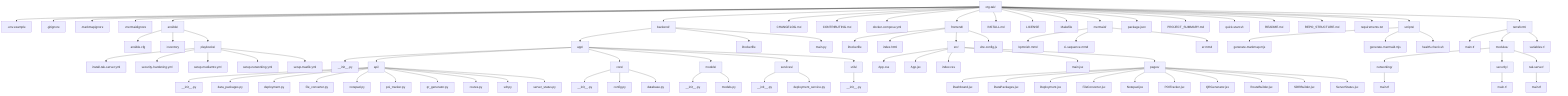 flowchart TB
classDef dir fill:#eef,stroke:#99c,stroke-width:1px;
d__["otg-tak/"]:::dir
f__env_example[".env.example"]
f__gitignore[".gitignore"]
f__markmapignore[".markmapignore"]
f__mermaidignore[".mermaidignore"]
d_ansible["ansible/"]:::dir
f_ansible_ansible_cfg["ansible.cfg"]
f_ansible_inventory["inventory"]
d_ansible_playbooks["playbooks/"]:::dir
f_ansible_playbooks_install_tak_server_yml["install-tak-server.yml"]
f_ansible_playbooks_security_hardening_yml["security-hardening.yml"]
f_ansible_playbooks_setup_mediamtx_yml["setup-mediamtx.yml"]
f_ansible_playbooks_setup_networking_yml["setup-networking.yml"]
f_ansible_playbooks_setup_traefik_yml["setup-traefik.yml"]
d_backend["backend/"]:::dir
d_backend_app["app/"]:::dir
f_backend_app___init___py["__init__.py"]
d_backend_app_api["api/"]:::dir
f_backend_app_api___init___py["__init__.py"]
f_backend_app_api_data_packages_py["data_packages.py"]
f_backend_app_api_deployment_py["deployment.py"]
f_backend_app_api_file_converter_py["file_converter.py"]
f_backend_app_api_notepad_py["notepad.py"]
f_backend_app_api_poi_tracker_py["poi_tracker.py"]
f_backend_app_api_qr_generator_py["qr_generator.py"]
f_backend_app_api_routes_py["routes.py"]
f_backend_app_api_sdr_py["sdr.py"]
f_backend_app_api_server_status_py["server_status.py"]
d_backend_app_core["core/"]:::dir
f_backend_app_core___init___py["__init__.py"]
f_backend_app_core_config_py["config.py"]
f_backend_app_core_database_py["database.py"]
d_backend_app_models["models/"]:::dir
f_backend_app_models___init___py["__init__.py"]
f_backend_app_models_models_py["models.py"]
d_backend_app_services["services/"]:::dir
f_backend_app_services___init___py["__init__.py"]
f_backend_app_services_deployment_service_py["deployment_service.py"]
d_backend_app_utils["utils/"]:::dir
f_backend_app_utils___init___py["__init__.py"]
f_backend_Dockerfile["Dockerfile"]
f_backend_main_py["main.py"]
f_CHANGELOG_md["CHANGELOG.md"]
f_CONTRIBUTING_md["CONTRIBUTING.md"]
f_docker_compose_yml["docker-compose.yml"]
d_frontend["frontend/"]:::dir
f_frontend_Dockerfile["Dockerfile"]
f_frontend_index_html["index.html"]
d_frontend_src["src/"]:::dir
f_frontend_src_App_css["App.css"]
f_frontend_src_App_jsx["App.jsx"]
f_frontend_src_index_css["index.css"]
f_frontend_src_main_jsx["main.jsx"]
d_frontend_src_pages["pages/"]:::dir
f_frontend_src_pages_Dashboard_jsx["Dashboard.jsx"]
f_frontend_src_pages_DataPackages_jsx["DataPackages.jsx"]
f_frontend_src_pages_Deployment_jsx["Deployment.jsx"]
f_frontend_src_pages_FileConverter_jsx["FileConverter.jsx"]
f_frontend_src_pages_Notepad_jsx["Notepad.jsx"]
f_frontend_src_pages_POITracker_jsx["POITracker.jsx"]
f_frontend_src_pages_QRGenerator_jsx["QRGenerator.jsx"]
f_frontend_src_pages_RouteBuilder_jsx["RouteBuilder.jsx"]
f_frontend_src_pages_SDRBuilder_jsx["SDRBuilder.jsx"]
f_frontend_src_pages_ServerStatus_jsx["ServerStatus.jsx"]
f_frontend_vite_config_js["vite.config.js"]
f_INSTALL_md["INSTALL.md"]
f_LICENSE["LICENSE"]
f_Makefile["Makefile"]
d_mermaid["mermaid/"]:::dir
f_mermaid_bpmnish_mmd["bpmnish.mmd"]
f_mermaid_ci_sequence_mmd["ci-sequence.mmd"]
f_mermaid_er_mmd["er.mmd"]
f_package_json["package.json"]
f_PROJECT_SUMMARY_md["PROJECT_SUMMARY.md"]
f_quick_start_sh["quick-start.sh"]
f_README_md["README.md"]
f_REPO_STRUCTURE_md["REPO_STRUCTURE.md"]
f_requirements_txt["requirements.txt"]
d_scripts["scripts/"]:::dir
f_scripts_generate_markmap_mjs["generate-markmap.mjs"]
f_scripts_generate_mermaid_mjs["generate-mermaid.mjs"]
f_scripts_health_check_sh["health-check.sh"]
d_terraform["terraform/"]:::dir
f_terraform_main_tf["main.tf"]
d_terraform_modules["modules/"]:::dir
d_terraform_modules_networking["networking/"]:::dir
f_terraform_modules_networking_main_tf["main.tf"]
d_terraform_modules_security["security/"]:::dir
f_terraform_modules_security_main_tf["main.tf"]
d_terraform_modules_tak_server["tak-server/"]:::dir
f_terraform_modules_tak_server_main_tf["main.tf"]
f_terraform_variables_tf["variables.tf"]
d__ --> f__env_example
d__ --> f__gitignore
d__ --> f__markmapignore
d__ --> f__mermaidignore
d__ --> d_ansible
d_ansible --> f_ansible_ansible_cfg
d_ansible --> f_ansible_inventory
d_ansible --> d_ansible_playbooks
d_ansible_playbooks --> f_ansible_playbooks_install_tak_server_yml
d_ansible_playbooks --> f_ansible_playbooks_security_hardening_yml
d_ansible_playbooks --> f_ansible_playbooks_setup_mediamtx_yml
d_ansible_playbooks --> f_ansible_playbooks_setup_networking_yml
d_ansible_playbooks --> f_ansible_playbooks_setup_traefik_yml
d__ --> d_backend
d_backend --> d_backend_app
d_backend_app --> f_backend_app___init___py
d_backend_app --> d_backend_app_api
d_backend_app_api --> f_backend_app_api___init___py
d_backend_app_api --> f_backend_app_api_data_packages_py
d_backend_app_api --> f_backend_app_api_deployment_py
d_backend_app_api --> f_backend_app_api_file_converter_py
d_backend_app_api --> f_backend_app_api_notepad_py
d_backend_app_api --> f_backend_app_api_poi_tracker_py
d_backend_app_api --> f_backend_app_api_qr_generator_py
d_backend_app_api --> f_backend_app_api_routes_py
d_backend_app_api --> f_backend_app_api_sdr_py
d_backend_app_api --> f_backend_app_api_server_status_py
d_backend_app --> d_backend_app_core
d_backend_app_core --> f_backend_app_core___init___py
d_backend_app_core --> f_backend_app_core_config_py
d_backend_app_core --> f_backend_app_core_database_py
d_backend_app --> d_backend_app_models
d_backend_app_models --> f_backend_app_models___init___py
d_backend_app_models --> f_backend_app_models_models_py
d_backend_app --> d_backend_app_services
d_backend_app_services --> f_backend_app_services___init___py
d_backend_app_services --> f_backend_app_services_deployment_service_py
d_backend_app --> d_backend_app_utils
d_backend_app_utils --> f_backend_app_utils___init___py
d_backend --> f_backend_Dockerfile
d_backend --> f_backend_main_py
d__ --> f_CHANGELOG_md
d__ --> f_CONTRIBUTING_md
d__ --> f_docker_compose_yml
d__ --> d_frontend
d_frontend --> f_frontend_Dockerfile
d_frontend --> f_frontend_index_html
d_frontend --> d_frontend_src
d_frontend_src --> f_frontend_src_App_css
d_frontend_src --> f_frontend_src_App_jsx
d_frontend_src --> f_frontend_src_index_css
d_frontend_src --> f_frontend_src_main_jsx
d_frontend_src --> d_frontend_src_pages
d_frontend_src_pages --> f_frontend_src_pages_Dashboard_jsx
d_frontend_src_pages --> f_frontend_src_pages_DataPackages_jsx
d_frontend_src_pages --> f_frontend_src_pages_Deployment_jsx
d_frontend_src_pages --> f_frontend_src_pages_FileConverter_jsx
d_frontend_src_pages --> f_frontend_src_pages_Notepad_jsx
d_frontend_src_pages --> f_frontend_src_pages_POITracker_jsx
d_frontend_src_pages --> f_frontend_src_pages_QRGenerator_jsx
d_frontend_src_pages --> f_frontend_src_pages_RouteBuilder_jsx
d_frontend_src_pages --> f_frontend_src_pages_SDRBuilder_jsx
d_frontend_src_pages --> f_frontend_src_pages_ServerStatus_jsx
d_frontend --> f_frontend_vite_config_js
d__ --> f_INSTALL_md
d__ --> f_LICENSE
d__ --> f_Makefile
d__ --> d_mermaid
d_mermaid --> f_mermaid_bpmnish_mmd
d_mermaid --> f_mermaid_ci_sequence_mmd
d_mermaid --> f_mermaid_er_mmd
d__ --> f_package_json
d__ --> f_PROJECT_SUMMARY_md
d__ --> f_quick_start_sh
d__ --> f_README_md
d__ --> f_REPO_STRUCTURE_md
d__ --> f_requirements_txt
d__ --> d_scripts
d_scripts --> f_scripts_generate_markmap_mjs
d_scripts --> f_scripts_generate_mermaid_mjs
d_scripts --> f_scripts_health_check_sh
d__ --> d_terraform
d_terraform --> f_terraform_main_tf
d_terraform --> d_terraform_modules
d_terraform_modules --> d_terraform_modules_networking
d_terraform_modules_networking --> f_terraform_modules_networking_main_tf
d_terraform_modules --> d_terraform_modules_security
d_terraform_modules_security --> f_terraform_modules_security_main_tf
d_terraform_modules --> d_terraform_modules_tak_server
d_terraform_modules_tak_server --> f_terraform_modules_tak_server_main_tf
d_terraform --> f_terraform_variables_tf
